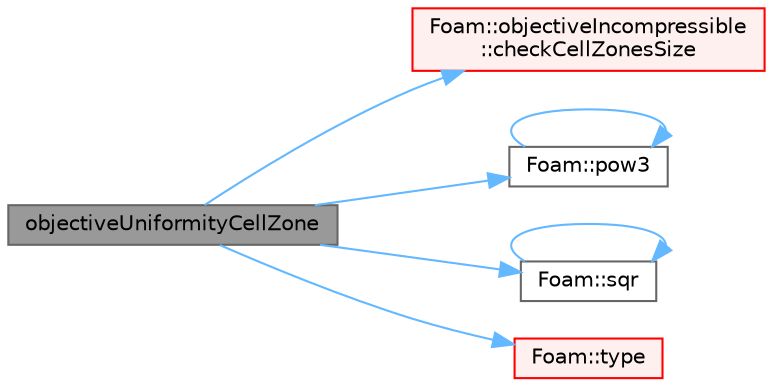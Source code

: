 digraph "objectiveUniformityCellZone"
{
 // LATEX_PDF_SIZE
  bgcolor="transparent";
  edge [fontname=Helvetica,fontsize=10,labelfontname=Helvetica,labelfontsize=10];
  node [fontname=Helvetica,fontsize=10,shape=box,height=0.2,width=0.4];
  rankdir="LR";
  Node1 [id="Node000001",label="objectiveUniformityCellZone",height=0.2,width=0.4,color="gray40", fillcolor="grey60", style="filled", fontcolor="black",tooltip=" "];
  Node1 -> Node2 [id="edge1_Node000001_Node000002",color="steelblue1",style="solid",tooltip=" "];
  Node2 [id="Node000002",label="Foam::objectiveIncompressible\l::checkCellZonesSize",height=0.2,width=0.4,color="red", fillcolor="#FFF0F0", style="filled",URL="$classFoam_1_1objectiveIncompressible.html#ae043f91ce06d8e95324566a40431e4b5",tooltip=" "];
  Node1 -> Node23 [id="edge2_Node000001_Node000023",color="steelblue1",style="solid",tooltip=" "];
  Node23 [id="Node000023",label="Foam::pow3",height=0.2,width=0.4,color="grey40", fillcolor="white", style="filled",URL="$namespaceFoam.html#a2e8f5d970ee4fb466536c3c46bae91fe",tooltip=" "];
  Node23 -> Node23 [id="edge3_Node000023_Node000023",color="steelblue1",style="solid",tooltip=" "];
  Node1 -> Node24 [id="edge4_Node000001_Node000024",color="steelblue1",style="solid",tooltip=" "];
  Node24 [id="Node000024",label="Foam::sqr",height=0.2,width=0.4,color="grey40", fillcolor="white", style="filled",URL="$namespaceFoam.html#a277dc11c581d53826ab5090b08f3b17b",tooltip=" "];
  Node24 -> Node24 [id="edge5_Node000024_Node000024",color="steelblue1",style="solid",tooltip=" "];
  Node1 -> Node25 [id="edge6_Node000001_Node000025",color="steelblue1",style="solid",tooltip=" "];
  Node25 [id="Node000025",label="Foam::type",height=0.2,width=0.4,color="red", fillcolor="#FFF0F0", style="filled",URL="$namespaceFoam.html#a69e2e8a647a7073be8ce6437c0aff762",tooltip=" "];
}
